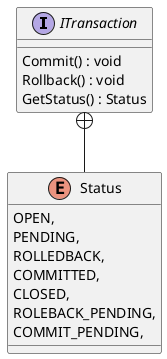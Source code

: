 @startuml
interface ITransaction {
    Commit() : void
    Rollback() : void
    GetStatus() : Status
}
enum Status {
    OPEN,
    PENDING,
    ROLLEDBACK,
    COMMITTED,
    CLOSED,
    ROLEBACK_PENDING,
    COMMIT_PENDING,
}
ITransaction +-- Status
@enduml
